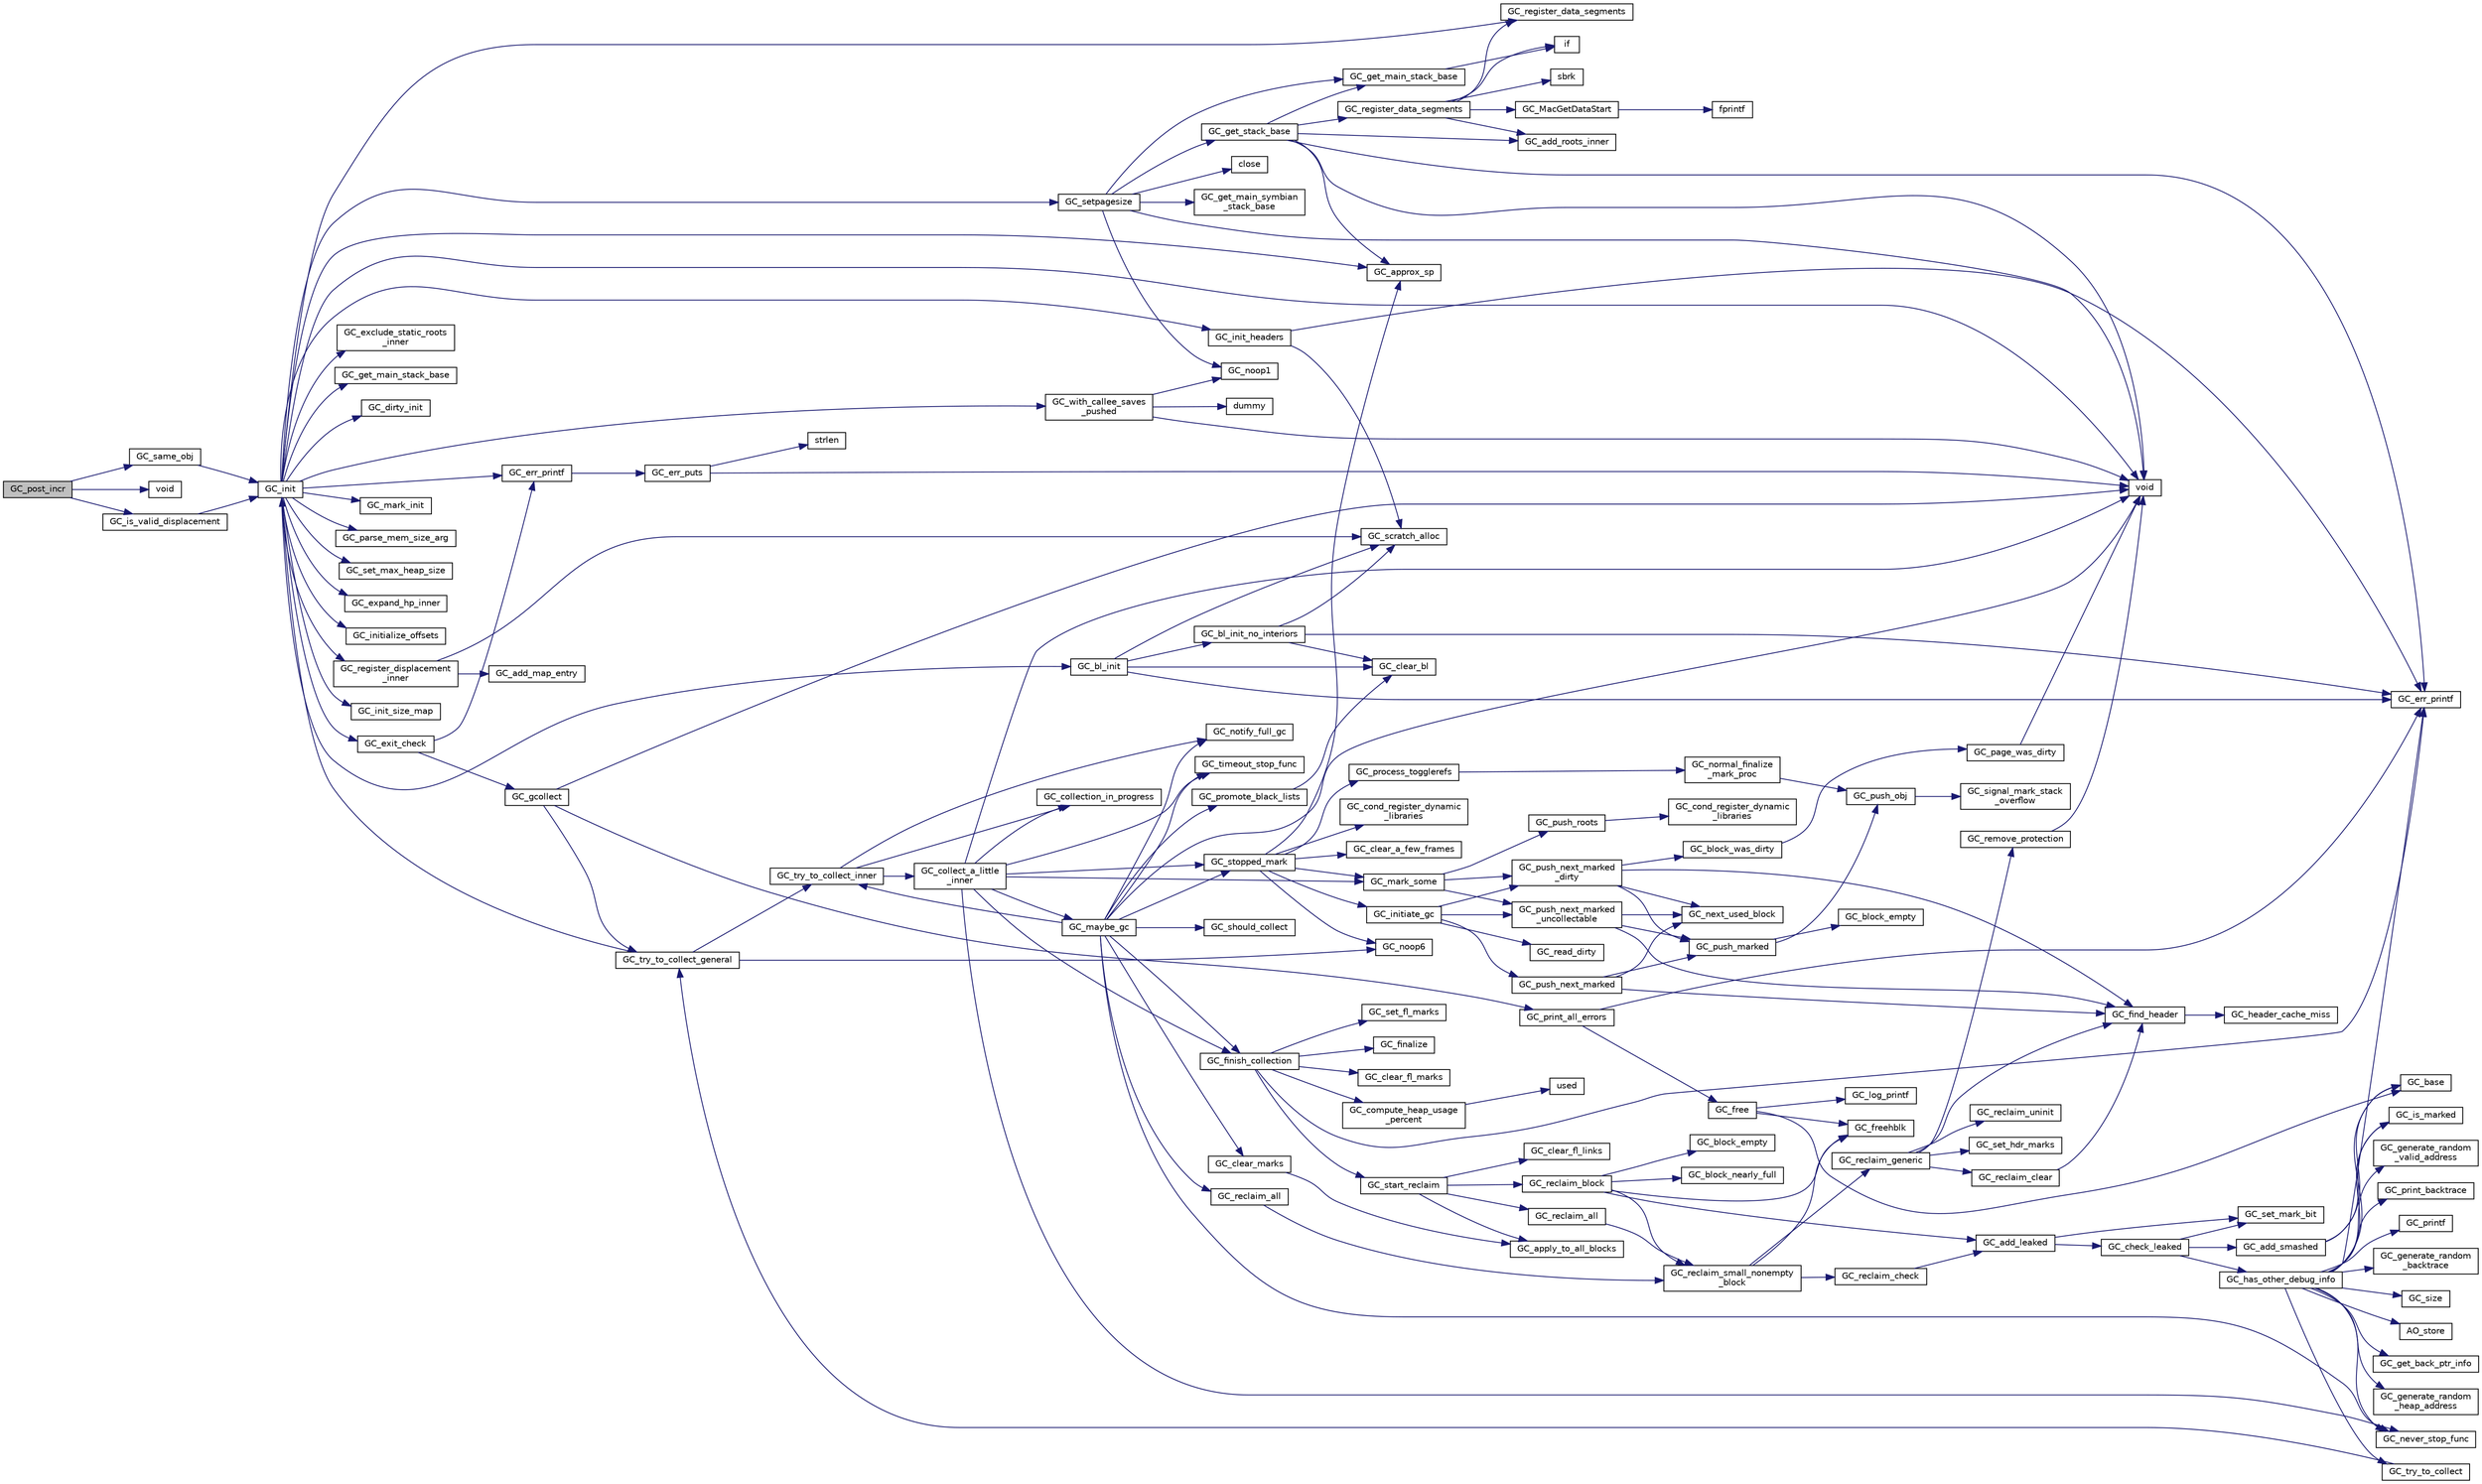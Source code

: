 digraph "GC_post_incr"
{
  edge [fontname="Helvetica",fontsize="10",labelfontname="Helvetica",labelfontsize="10"];
  node [fontname="Helvetica",fontsize="10",shape=record];
  rankdir="LR";
  Node2648 [label="GC_post_incr",height=0.2,width=0.4,color="black", fillcolor="grey75", style="filled", fontcolor="black"];
  Node2648 -> Node2649 [color="midnightblue",fontsize="10",style="solid",fontname="Helvetica"];
  Node2649 [label="GC_same_obj",height=0.2,width=0.4,color="black", fillcolor="white", style="filled",URL="$df/d07/ptr__chck_8c.html#a07133f40eb3b6bcc25c316ff1c33ad09"];
  Node2649 -> Node2650 [color="midnightblue",fontsize="10",style="solid",fontname="Helvetica"];
  Node2650 [label="GC_init",height=0.2,width=0.4,color="black", fillcolor="white", style="filled",URL="$d0/daa/gc_8h.html#a16a0e282a07c598595436b79e88d6e00"];
  Node2650 -> Node2651 [color="midnightblue",fontsize="10",style="solid",fontname="Helvetica"];
  Node2651 [label="void",height=0.2,width=0.4,color="black", fillcolor="white", style="filled",URL="$d0/daa/gc_8h.html#a7e0f997409f0b1753e44b648fcd6fc39"];
  Node2650 -> Node2652 [color="midnightblue",fontsize="10",style="solid",fontname="Helvetica"];
  Node2652 [label="GC_setpagesize",height=0.2,width=0.4,color="black", fillcolor="white", style="filled",URL="$dd/d79/gc__priv_8h.html#a69f36e8eacdbd088bfd0fe6b8187d13f"];
  Node2652 -> Node2653 [color="midnightblue",fontsize="10",style="solid",fontname="Helvetica"];
  Node2653 [label="GC_get_stack_base",height=0.2,width=0.4,color="black", fillcolor="white", style="filled",URL="$d2/d3c/os__dep_8c.html#a09251998bd28d60637173777b72fec2f"];
  Node2653 -> Node2654 [color="midnightblue",fontsize="10",style="solid",fontname="Helvetica"];
  Node2654 [label="GC_get_main_stack_base",height=0.2,width=0.4,color="black", fillcolor="white", style="filled",URL="$d2/d3c/os__dep_8c.html#af9cca322f452a3242d4ddae4f582ace7"];
  Node2654 -> Node2655 [color="midnightblue",fontsize="10",style="solid",fontname="Helvetica"];
  Node2655 [label="if",height=0.2,width=0.4,color="black", fillcolor="white", style="filled",URL="$dc/ddc/3rd_party_2flex-2_85_835_2parse_8c.html#a5468319b5337c3d6192d299ceb3062fc"];
  Node2653 -> Node2656 [color="midnightblue",fontsize="10",style="solid",fontname="Helvetica"];
  Node2656 [label="GC_approx_sp",height=0.2,width=0.4,color="black", fillcolor="white", style="filled",URL="$dd/d79/gc__priv_8h.html#a63ad3c8487c6bdefff474f15bb986e81"];
  Node2653 -> Node2657 [color="midnightblue",fontsize="10",style="solid",fontname="Helvetica"];
  Node2657 [label="GC_register_data_segments",height=0.2,width=0.4,color="black", fillcolor="white", style="filled",URL="$d2/d3c/os__dep_8c.html#a3d0d3f82fd76148cd7432d53d70b1fc6"];
  Node2657 -> Node2655 [color="midnightblue",fontsize="10",style="solid",fontname="Helvetica"];
  Node2657 -> Node2658 [color="midnightblue",fontsize="10",style="solid",fontname="Helvetica"];
  Node2658 [label="GC_register_data_segments",height=0.2,width=0.4,color="black", fillcolor="white", style="filled",URL="$df/db9/_amiga_o_s_8c.html#a3d0d3f82fd76148cd7432d53d70b1fc6"];
  Node2657 -> Node2659 [color="midnightblue",fontsize="10",style="solid",fontname="Helvetica"];
  Node2659 [label="GC_add_roots_inner",height=0.2,width=0.4,color="black", fillcolor="white", style="filled",URL="$dd/d79/gc__priv_8h.html#a75a78418f0a04f04ffd9edd82461f646"];
  Node2657 -> Node2660 [color="midnightblue",fontsize="10",style="solid",fontname="Helvetica"];
  Node2660 [label="sbrk",height=0.2,width=0.4,color="black", fillcolor="white", style="filled",URL="$d4/d98/g_09_09malloc_8c.html#af449de63ece64281502c546e6c491cc3"];
  Node2657 -> Node2661 [color="midnightblue",fontsize="10",style="solid",fontname="Helvetica"];
  Node2661 [label="GC_MacGetDataStart",height=0.2,width=0.4,color="black", fillcolor="white", style="filled",URL="$de/d92/_mac_o_s_8c.html#af0f592ca26979a59bef5485b6b146f17"];
  Node2661 -> Node2662 [color="midnightblue",fontsize="10",style="solid",fontname="Helvetica"];
  Node2662 [label="fprintf",height=0.2,width=0.4,color="black", fillcolor="white", style="filled",URL="$d2/d8c/examplehs038_8m.html#ae272956ea74f28b2f067d455fead331f"];
  Node2653 -> Node2663 [color="midnightblue",fontsize="10",style="solid",fontname="Helvetica"];
  Node2663 [label="GC_err_printf",height=0.2,width=0.4,color="black", fillcolor="white", style="filled",URL="$dd/d79/gc__priv_8h.html#a515817b1cc28538efe42e953361e6cb1"];
  Node2653 -> Node2659 [color="midnightblue",fontsize="10",style="solid",fontname="Helvetica"];
  Node2653 -> Node2651 [color="midnightblue",fontsize="10",style="solid",fontname="Helvetica"];
  Node2652 -> Node2651 [color="midnightblue",fontsize="10",style="solid",fontname="Helvetica"];
  Node2652 -> Node2664 [color="midnightblue",fontsize="10",style="solid",fontname="Helvetica"];
  Node2664 [label="GC_noop1",height=0.2,width=0.4,color="black", fillcolor="white", style="filled",URL="$d0/daa/gc_8h.html#a233015def2a1752a7feb7c81d34f89e6"];
  Node2652 -> Node2665 [color="midnightblue",fontsize="10",style="solid",fontname="Helvetica"];
  Node2665 [label="close",height=0.2,width=0.4,color="black", fillcolor="white", style="filled",URL="$de/def/kim__info_8m.html#aff74ba1ae73082324b3adcbdd8d78860"];
  Node2652 -> Node2654 [color="midnightblue",fontsize="10",style="solid",fontname="Helvetica"];
  Node2652 -> Node2666 [color="midnightblue",fontsize="10",style="solid",fontname="Helvetica"];
  Node2666 [label="GC_get_main_symbian\l_stack_base",height=0.2,width=0.4,color="black", fillcolor="white", style="filled",URL="$df/dac/symbian_8cpp.html#a4abe4d117f7529e3efefad688145a791"];
  Node2650 -> Node2667 [color="midnightblue",fontsize="10",style="solid",fontname="Helvetica"];
  Node2667 [label="GC_err_printf",height=0.2,width=0.4,color="black", fillcolor="white", style="filled",URL="$de/dd3/gc_2misc_8c.html#a65add866e165472e33077885ab5cb57d"];
  Node2667 -> Node2668 [color="midnightblue",fontsize="10",style="solid",fontname="Helvetica"];
  Node2668 [label="GC_err_puts",height=0.2,width=0.4,color="black", fillcolor="white", style="filled",URL="$de/dd3/gc_2misc_8c.html#ac8e0ae3d9050e13056af620d0395c587"];
  Node2668 -> Node2651 [color="midnightblue",fontsize="10",style="solid",fontname="Helvetica"];
  Node2668 -> Node2669 [color="midnightblue",fontsize="10",style="solid",fontname="Helvetica"];
  Node2669 [label="strlen",height=0.2,width=0.4,color="black", fillcolor="white", style="filled",URL="$d7/d57/iregex_8c.html#a492442620ce65db20fe7297b43cbca65"];
  Node2650 -> Node2670 [color="midnightblue",fontsize="10",style="solid",fontname="Helvetica"];
  Node2670 [label="GC_exclude_static_roots\l_inner",height=0.2,width=0.4,color="black", fillcolor="white", style="filled",URL="$dd/d79/gc__priv_8h.html#a9de5e042f9c16b0710e64611cfa92539"];
  Node2650 -> Node2671 [color="midnightblue",fontsize="10",style="solid",fontname="Helvetica"];
  Node2671 [label="GC_get_main_stack_base",height=0.2,width=0.4,color="black", fillcolor="white", style="filled",URL="$df/db9/_amiga_o_s_8c.html#af9cca322f452a3242d4ddae4f582ace7"];
  Node2650 -> Node2656 [color="midnightblue",fontsize="10",style="solid",fontname="Helvetica"];
  Node2650 -> Node2672 [color="midnightblue",fontsize="10",style="solid",fontname="Helvetica"];
  Node2672 [label="GC_dirty_init",height=0.2,width=0.4,color="black", fillcolor="white", style="filled",URL="$dd/d79/gc__priv_8h.html#a29a51493303bec3663137cb9ca6d2343"];
  Node2650 -> Node2658 [color="midnightblue",fontsize="10",style="solid",fontname="Helvetica"];
  Node2650 -> Node2673 [color="midnightblue",fontsize="10",style="solid",fontname="Helvetica"];
  Node2673 [label="GC_init_headers",height=0.2,width=0.4,color="black", fillcolor="white", style="filled",URL="$d2/d22/headers_8c.html#ab7801e7a7fe68245da22dff8da4dfa63"];
  Node2673 -> Node2674 [color="midnightblue",fontsize="10",style="solid",fontname="Helvetica"];
  Node2674 [label="GC_scratch_alloc",height=0.2,width=0.4,color="black", fillcolor="white", style="filled",URL="$d2/d22/headers_8c.html#ad4012dbe01b6c85c8c21b76e5d42b460"];
  Node2673 -> Node2663 [color="midnightblue",fontsize="10",style="solid",fontname="Helvetica"];
  Node2650 -> Node2675 [color="midnightblue",fontsize="10",style="solid",fontname="Helvetica"];
  Node2675 [label="GC_bl_init",height=0.2,width=0.4,color="black", fillcolor="white", style="filled",URL="$db/d5f/blacklst_8c.html#af4183eead1835a06b5062b1a9980df57"];
  Node2675 -> Node2676 [color="midnightblue",fontsize="10",style="solid",fontname="Helvetica"];
  Node2676 [label="GC_bl_init_no_interiors",height=0.2,width=0.4,color="black", fillcolor="white", style="filled",URL="$db/d5f/blacklst_8c.html#aa959cb7ecd954c5ce71a307a95e917b0"];
  Node2676 -> Node2674 [color="midnightblue",fontsize="10",style="solid",fontname="Helvetica"];
  Node2676 -> Node2663 [color="midnightblue",fontsize="10",style="solid",fontname="Helvetica"];
  Node2676 -> Node2677 [color="midnightblue",fontsize="10",style="solid",fontname="Helvetica"];
  Node2677 [label="GC_clear_bl",height=0.2,width=0.4,color="black", fillcolor="white", style="filled",URL="$db/d5f/blacklst_8c.html#abffd8217465e2a2af662066fae2c46b3"];
  Node2675 -> Node2674 [color="midnightblue",fontsize="10",style="solid",fontname="Helvetica"];
  Node2675 -> Node2663 [color="midnightblue",fontsize="10",style="solid",fontname="Helvetica"];
  Node2675 -> Node2677 [color="midnightblue",fontsize="10",style="solid",fontname="Helvetica"];
  Node2650 -> Node2678 [color="midnightblue",fontsize="10",style="solid",fontname="Helvetica"];
  Node2678 [label="GC_mark_init",height=0.2,width=0.4,color="black", fillcolor="white", style="filled",URL="$dd/d79/gc__priv_8h.html#a64108c12ea06e23af7be1d9c872be526"];
  Node2650 -> Node2679 [color="midnightblue",fontsize="10",style="solid",fontname="Helvetica"];
  Node2679 [label="GC_parse_mem_size_arg",height=0.2,width=0.4,color="black", fillcolor="white", style="filled",URL="$de/dd3/gc_2misc_8c.html#ad6fefa01e4246ef7c4658456d0c8d51c"];
  Node2650 -> Node2680 [color="midnightblue",fontsize="10",style="solid",fontname="Helvetica"];
  Node2680 [label="GC_set_max_heap_size",height=0.2,width=0.4,color="black", fillcolor="white", style="filled",URL="$d9/d39/alloc_8c.html#a19ab7146b88522de1093da71555be260"];
  Node2650 -> Node2681 [color="midnightblue",fontsize="10",style="solid",fontname="Helvetica"];
  Node2681 [label="GC_expand_hp_inner",height=0.2,width=0.4,color="black", fillcolor="white", style="filled",URL="$d9/d39/alloc_8c.html#ac5bcf928b3ddcd0be79f3b8e276ecb5c"];
  Node2650 -> Node2682 [color="midnightblue",fontsize="10",style="solid",fontname="Helvetica"];
  Node2682 [label="GC_initialize_offsets",height=0.2,width=0.4,color="black", fillcolor="white", style="filled",URL="$dd/d79/gc__priv_8h.html#abbd44583f2d985e9a2eb30303beb8f97"];
  Node2650 -> Node2683 [color="midnightblue",fontsize="10",style="solid",fontname="Helvetica"];
  Node2683 [label="GC_register_displacement\l_inner",height=0.2,width=0.4,color="black", fillcolor="white", style="filled",URL="$dd/d79/gc__priv_8h.html#a2a2204a2386781556aa1d3d70eb9bd04"];
  Node2683 -> Node2684 [color="midnightblue",fontsize="10",style="solid",fontname="Helvetica"];
  Node2684 [label="GC_add_map_entry",height=0.2,width=0.4,color="black", fillcolor="white", style="filled",URL="$dd/d79/gc__priv_8h.html#ac2326c77652399203efc82c6b971dc4e"];
  Node2683 -> Node2674 [color="midnightblue",fontsize="10",style="solid",fontname="Helvetica"];
  Node2650 -> Node2685 [color="midnightblue",fontsize="10",style="solid",fontname="Helvetica"];
  Node2685 [label="GC_init_size_map",height=0.2,width=0.4,color="black", fillcolor="white", style="filled",URL="$de/dd3/gc_2misc_8c.html#a8630ca36a509b7a5b0ff5091b59f261a"];
  Node2650 -> Node2686 [color="midnightblue",fontsize="10",style="solid",fontname="Helvetica"];
  Node2686 [label="GC_with_callee_saves\l_pushed",height=0.2,width=0.4,color="black", fillcolor="white", style="filled",URL="$dd/d79/gc__priv_8h.html#a6af56dbaf871f19819e42a5445771613"];
  Node2686 -> Node2687 [color="midnightblue",fontsize="10",style="solid",fontname="Helvetica"];
  Node2687 [label="dummy",height=0.2,width=0.4,color="black", fillcolor="white", style="filled",URL="$d7/d6b/ipoma-dummy_8f.html#a14e68597ab81208552434ccd2a9e8f4f"];
  Node2686 -> Node2664 [color="midnightblue",fontsize="10",style="solid",fontname="Helvetica"];
  Node2686 -> Node2651 [color="midnightblue",fontsize="10",style="solid",fontname="Helvetica"];
  Node2650 -> Node2688 [color="midnightblue",fontsize="10",style="solid",fontname="Helvetica"];
  Node2688 [label="GC_exit_check",height=0.2,width=0.4,color="black", fillcolor="white", style="filled",URL="$de/dd3/gc_2misc_8c.html#aebed0843915f857a3004b0b9fc88846e"];
  Node2688 -> Node2689 [color="midnightblue",fontsize="10",style="solid",fontname="Helvetica"];
  Node2689 [label="GC_gcollect",height=0.2,width=0.4,color="black", fillcolor="white", style="filled",URL="$d9/d39/alloc_8c.html#a726a8653def8e4e16be7e29c7617c7d5"];
  Node2689 -> Node2651 [color="midnightblue",fontsize="10",style="solid",fontname="Helvetica"];
  Node2689 -> Node2690 [color="midnightblue",fontsize="10",style="solid",fontname="Helvetica"];
  Node2690 [label="GC_try_to_collect_general",height=0.2,width=0.4,color="black", fillcolor="white", style="filled",URL="$d9/d39/alloc_8c.html#a70b496ceee236d78b93b578c73695d6a"];
  Node2690 -> Node2650 [color="midnightblue",fontsize="10",style="solid",fontname="Helvetica"];
  Node2690 -> Node2691 [color="midnightblue",fontsize="10",style="solid",fontname="Helvetica"];
  Node2691 [label="GC_noop6",height=0.2,width=0.4,color="black", fillcolor="white", style="filled",URL="$dd/d79/gc__priv_8h.html#acb8ad0deabff4b0f2dd9dda6c7bd7190"];
  Node2690 -> Node2692 [color="midnightblue",fontsize="10",style="solid",fontname="Helvetica"];
  Node2692 [label="GC_try_to_collect_inner",height=0.2,width=0.4,color="black", fillcolor="white", style="filled",URL="$d9/d39/alloc_8c.html#a2add6e03db26dd061369fb1116eae67d"];
  Node2692 -> Node2693 [color="midnightblue",fontsize="10",style="solid",fontname="Helvetica"];
  Node2693 [label="GC_collection_in_progress",height=0.2,width=0.4,color="black", fillcolor="white", style="filled",URL="$dd/d79/gc__priv_8h.html#a0784f4bbd76df30f0d547e848e570d75"];
  Node2692 -> Node2694 [color="midnightblue",fontsize="10",style="solid",fontname="Helvetica"];
  Node2694 [label="GC_collect_a_little\l_inner",height=0.2,width=0.4,color="black", fillcolor="white", style="filled",URL="$d9/d39/alloc_8c.html#aa4521e4ff77319368671db2f7cc56ca4"];
  Node2694 -> Node2693 [color="midnightblue",fontsize="10",style="solid",fontname="Helvetica"];
  Node2694 -> Node2695 [color="midnightblue",fontsize="10",style="solid",fontname="Helvetica"];
  Node2695 [label="GC_mark_some",height=0.2,width=0.4,color="black", fillcolor="white", style="filled",URL="$dd/d79/gc__priv_8h.html#abc58b74d8f082c09663afed967bf7bd1"];
  Node2695 -> Node2696 [color="midnightblue",fontsize="10",style="solid",fontname="Helvetica"];
  Node2696 [label="GC_push_next_marked\l_dirty",height=0.2,width=0.4,color="black", fillcolor="white", style="filled",URL="$d1/db7/mark_8c.html#a2b64914843f3267ea62fb8cf095cb09d"];
  Node2696 -> Node2697 [color="midnightblue",fontsize="10",style="solid",fontname="Helvetica"];
  Node2697 [label="GC_next_used_block",height=0.2,width=0.4,color="black", fillcolor="white", style="filled",URL="$d2/d22/headers_8c.html#a6e4b2c04b60a205269287bedeae8753c"];
  Node2696 -> Node2698 [color="midnightblue",fontsize="10",style="solid",fontname="Helvetica"];
  Node2698 [label="GC_find_header",height=0.2,width=0.4,color="black", fillcolor="white", style="filled",URL="$d2/d22/headers_8c.html#a82a38fd3345ecdd1ab8e84422ed16022"];
  Node2698 -> Node2699 [color="midnightblue",fontsize="10",style="solid",fontname="Helvetica"];
  Node2699 [label="GC_header_cache_miss",height=0.2,width=0.4,color="black", fillcolor="white", style="filled",URL="$d2/d22/headers_8c.html#a6713a42cf8bb9b399bc20947f771b5c7"];
  Node2696 -> Node2700 [color="midnightblue",fontsize="10",style="solid",fontname="Helvetica"];
  Node2700 [label="GC_block_was_dirty",height=0.2,width=0.4,color="black", fillcolor="white", style="filled",URL="$d1/db7/mark_8c.html#ad3dbd3d31eb43d2ad442e22d523fd716"];
  Node2700 -> Node2701 [color="midnightblue",fontsize="10",style="solid",fontname="Helvetica"];
  Node2701 [label="GC_page_was_dirty",height=0.2,width=0.4,color="black", fillcolor="white", style="filled",URL="$dd/d79/gc__priv_8h.html#a6fa44797f4bbb69a231f72a3255960fe"];
  Node2701 -> Node2651 [color="midnightblue",fontsize="10",style="solid",fontname="Helvetica"];
  Node2696 -> Node2702 [color="midnightblue",fontsize="10",style="solid",fontname="Helvetica"];
  Node2702 [label="GC_push_marked",height=0.2,width=0.4,color="black", fillcolor="white", style="filled",URL="$d1/db7/mark_8c.html#a3f6c642633cbcf2c4960bbb02a6b305c"];
  Node2702 -> Node2703 [color="midnightblue",fontsize="10",style="solid",fontname="Helvetica"];
  Node2703 [label="GC_block_empty",height=0.2,width=0.4,color="black", fillcolor="white", style="filled",URL="$dd/d79/gc__priv_8h.html#a492e5047848f1c2ee71297f76085b687"];
  Node2702 -> Node2704 [color="midnightblue",fontsize="10",style="solid",fontname="Helvetica"];
  Node2704 [label="GC_push_obj",height=0.2,width=0.4,color="black", fillcolor="white", style="filled",URL="$d8/d2e/gc__pmark_8h.html#a3bf1b3df20d6725c7b48570dc6334ae9"];
  Node2704 -> Node2705 [color="midnightblue",fontsize="10",style="solid",fontname="Helvetica"];
  Node2705 [label="GC_signal_mark_stack\l_overflow",height=0.2,width=0.4,color="black", fillcolor="white", style="filled",URL="$d8/d2e/gc__pmark_8h.html#ac7235e2e6e7dee5b8d82acb48bbf7c47"];
  Node2695 -> Node2706 [color="midnightblue",fontsize="10",style="solid",fontname="Helvetica"];
  Node2706 [label="GC_push_roots",height=0.2,width=0.4,color="black", fillcolor="white", style="filled",URL="$dd/d79/gc__priv_8h.html#aa286e2246387f4caab7aab61bd61c4f8"];
  Node2706 -> Node2707 [color="midnightblue",fontsize="10",style="solid",fontname="Helvetica"];
  Node2707 [label="GC_cond_register_dynamic\l_libraries",height=0.2,width=0.4,color="black", fillcolor="white", style="filled",URL="$dd/d54/mark__rts_8c.html#a8d8ac1f3d8195087879027a5c35988bb"];
  Node2695 -> Node2708 [color="midnightblue",fontsize="10",style="solid",fontname="Helvetica"];
  Node2708 [label="GC_push_next_marked\l_uncollectable",height=0.2,width=0.4,color="black", fillcolor="white", style="filled",URL="$d1/db7/mark_8c.html#ac45e0725fc752de3102a602c1f0cea01"];
  Node2708 -> Node2697 [color="midnightblue",fontsize="10",style="solid",fontname="Helvetica"];
  Node2708 -> Node2698 [color="midnightblue",fontsize="10",style="solid",fontname="Helvetica"];
  Node2708 -> Node2702 [color="midnightblue",fontsize="10",style="solid",fontname="Helvetica"];
  Node2694 -> Node2709 [color="midnightblue",fontsize="10",style="solid",fontname="Helvetica"];
  Node2709 [label="GC_stopped_mark",height=0.2,width=0.4,color="black", fillcolor="white", style="filled",URL="$d9/d39/alloc_8c.html#a770f751cf8819cb41e0cf38b7a36ef33"];
  Node2709 -> Node2710 [color="midnightblue",fontsize="10",style="solid",fontname="Helvetica"];
  Node2710 [label="GC_cond_register_dynamic\l_libraries",height=0.2,width=0.4,color="black", fillcolor="white", style="filled",URL="$dd/d79/gc__priv_8h.html#a8d8ac1f3d8195087879027a5c35988bb"];
  Node2709 -> Node2711 [color="midnightblue",fontsize="10",style="solid",fontname="Helvetica"];
  Node2711 [label="GC_process_togglerefs",height=0.2,width=0.4,color="black", fillcolor="white", style="filled",URL="$d3/d1e/finalize_8c.html#aa9239d76bc7e48761f3c53969bbc59bf"];
  Node2711 -> Node2712 [color="midnightblue",fontsize="10",style="solid",fontname="Helvetica"];
  Node2712 [label="GC_normal_finalize\l_mark_proc",height=0.2,width=0.4,color="black", fillcolor="white", style="filled",URL="$d3/d1e/finalize_8c.html#ad08f29bfcd6a376a69cedd2f97586baa"];
  Node2712 -> Node2704 [color="midnightblue",fontsize="10",style="solid",fontname="Helvetica"];
  Node2709 -> Node2713 [color="midnightblue",fontsize="10",style="solid",fontname="Helvetica"];
  Node2713 [label="GC_clear_a_few_frames",height=0.2,width=0.4,color="black", fillcolor="white", style="filled",URL="$d9/d39/alloc_8c.html#a4dccf283b324c02707dc118d2c76a82e"];
  Node2709 -> Node2691 [color="midnightblue",fontsize="10",style="solid",fontname="Helvetica"];
  Node2709 -> Node2714 [color="midnightblue",fontsize="10",style="solid",fontname="Helvetica"];
  Node2714 [label="GC_initiate_gc",height=0.2,width=0.4,color="black", fillcolor="white", style="filled",URL="$dd/d79/gc__priv_8h.html#a84c21b48dfdf4029f20f20bcd03fabc5"];
  Node2714 -> Node2715 [color="midnightblue",fontsize="10",style="solid",fontname="Helvetica"];
  Node2715 [label="GC_read_dirty",height=0.2,width=0.4,color="black", fillcolor="white", style="filled",URL="$dd/d79/gc__priv_8h.html#ac54bdf2543cf0a3459be3ee5aac96e18"];
  Node2714 -> Node2696 [color="midnightblue",fontsize="10",style="solid",fontname="Helvetica"];
  Node2714 -> Node2716 [color="midnightblue",fontsize="10",style="solid",fontname="Helvetica"];
  Node2716 [label="GC_push_next_marked",height=0.2,width=0.4,color="black", fillcolor="white", style="filled",URL="$d1/db7/mark_8c.html#a85138116d042be2501da35dac96baa00"];
  Node2716 -> Node2697 [color="midnightblue",fontsize="10",style="solid",fontname="Helvetica"];
  Node2716 -> Node2698 [color="midnightblue",fontsize="10",style="solid",fontname="Helvetica"];
  Node2716 -> Node2702 [color="midnightblue",fontsize="10",style="solid",fontname="Helvetica"];
  Node2714 -> Node2708 [color="midnightblue",fontsize="10",style="solid",fontname="Helvetica"];
  Node2709 -> Node2695 [color="midnightblue",fontsize="10",style="solid",fontname="Helvetica"];
  Node2709 -> Node2656 [color="midnightblue",fontsize="10",style="solid",fontname="Helvetica"];
  Node2694 -> Node2717 [color="midnightblue",fontsize="10",style="solid",fontname="Helvetica"];
  Node2717 [label="GC_timeout_stop_func",height=0.2,width=0.4,color="black", fillcolor="white", style="filled",URL="$d9/d39/alloc_8c.html#a4ff1e49182c4fb83f2e6aa1c7ded2071"];
  Node2694 -> Node2651 [color="midnightblue",fontsize="10",style="solid",fontname="Helvetica"];
  Node2694 -> Node2718 [color="midnightblue",fontsize="10",style="solid",fontname="Helvetica"];
  Node2718 [label="GC_never_stop_func",height=0.2,width=0.4,color="black", fillcolor="white", style="filled",URL="$d9/d39/alloc_8c.html#a198983e95d71e4daf794092f12618009"];
  Node2694 -> Node2719 [color="midnightblue",fontsize="10",style="solid",fontname="Helvetica"];
  Node2719 [label="GC_finish_collection",height=0.2,width=0.4,color="black", fillcolor="white", style="filled",URL="$d9/d39/alloc_8c.html#a3c34c8a98cd8b3be1725944ba54701ad"];
  Node2719 -> Node2720 [color="midnightblue",fontsize="10",style="solid",fontname="Helvetica"];
  Node2720 [label="GC_set_fl_marks",height=0.2,width=0.4,color="black", fillcolor="white", style="filled",URL="$d9/d39/alloc_8c.html#a48dd9a512111c483ccdae63a89a10e59"];
  Node2719 -> Node2721 [color="midnightblue",fontsize="10",style="solid",fontname="Helvetica"];
  Node2721 [label="GC_start_reclaim",height=0.2,width=0.4,color="black", fillcolor="white", style="filled",URL="$dd/d79/gc__priv_8h.html#a3d4aa82f45c24b3b7a8eb3e607582995"];
  Node2721 -> Node2722 [color="midnightblue",fontsize="10",style="solid",fontname="Helvetica"];
  Node2722 [label="GC_clear_fl_links",height=0.2,width=0.4,color="black", fillcolor="white", style="filled",URL="$d7/d0b/reclaim_8c.html#a8dd938713e06c8a0434bb0063e4fe1ff"];
  Node2721 -> Node2723 [color="midnightblue",fontsize="10",style="solid",fontname="Helvetica"];
  Node2723 [label="GC_apply_to_all_blocks",height=0.2,width=0.4,color="black", fillcolor="white", style="filled",URL="$d2/d22/headers_8c.html#a48a8aa76f61165c1116bb7a3a52d9ac5"];
  Node2721 -> Node2724 [color="midnightblue",fontsize="10",style="solid",fontname="Helvetica"];
  Node2724 [label="GC_reclaim_block",height=0.2,width=0.4,color="black", fillcolor="white", style="filled",URL="$d7/d0b/reclaim_8c.html#a7721e31790b860809f5b25aef40ac673"];
  Node2724 -> Node2725 [color="midnightblue",fontsize="10",style="solid",fontname="Helvetica"];
  Node2725 [label="GC_add_leaked",height=0.2,width=0.4,color="black", fillcolor="white", style="filled",URL="$d7/d0b/reclaim_8c.html#afccf6e87c1d8bdbe9ea41221a3dc78ad"];
  Node2725 -> Node2726 [color="midnightblue",fontsize="10",style="solid",fontname="Helvetica"];
  Node2726 [label="GC_check_leaked",height=0.2,width=0.4,color="black", fillcolor="white", style="filled",URL="$d3/d7b/dbg__mlc_8c.html#a4985b7b1cc5846b5fc372ada1a410071"];
  Node2726 -> Node2727 [color="midnightblue",fontsize="10",style="solid",fontname="Helvetica"];
  Node2727 [label="GC_has_other_debug_info",height=0.2,width=0.4,color="black", fillcolor="white", style="filled",URL="$d3/d7b/dbg__mlc_8c.html#a1e8d4ec327bfee97d5936431e51c3ef6"];
  Node2727 -> Node2728 [color="midnightblue",fontsize="10",style="solid",fontname="Helvetica"];
  Node2728 [label="GC_size",height=0.2,width=0.4,color="black", fillcolor="white", style="filled",URL="$d0/daa/gc_8h.html#a8e4b29a6f09c281e53721eba5f206cf8"];
  Node2727 -> Node2729 [color="midnightblue",fontsize="10",style="solid",fontname="Helvetica"];
  Node2729 [label="AO_store",height=0.2,width=0.4,color="black", fillcolor="white", style="filled",URL="$de/da5/generic-small_8h.html#aa31bf334f050b63089046aa522cacdc9"];
  Node2727 -> Node2730 [color="midnightblue",fontsize="10",style="solid",fontname="Helvetica"];
  Node2730 [label="GC_get_back_ptr_info",height=0.2,width=0.4,color="black", fillcolor="white", style="filled",URL="$d1/d12/gc__backptr_8h.html#adf1bbdb7ae913d2c830b03c68a46dbc4"];
  Node2727 -> Node2731 [color="midnightblue",fontsize="10",style="solid",fontname="Helvetica"];
  Node2731 [label="GC_base",height=0.2,width=0.4,color="black", fillcolor="white", style="filled",URL="$d0/daa/gc_8h.html#a8b93cd0c8d9c312bbdf0e679d10b680a"];
  Node2727 -> Node2732 [color="midnightblue",fontsize="10",style="solid",fontname="Helvetica"];
  Node2732 [label="GC_generate_random\l_heap_address",height=0.2,width=0.4,color="black", fillcolor="white", style="filled",URL="$d1/d12/gc__backptr_8h.html#a1d6517e661024a0531a120458a888654"];
  Node2727 -> Node2733 [color="midnightblue",fontsize="10",style="solid",fontname="Helvetica"];
  Node2733 [label="GC_generate_random\l_valid_address",height=0.2,width=0.4,color="black", fillcolor="white", style="filled",URL="$d1/d12/gc__backptr_8h.html#a1a7cecbc608801ff228aa5b9a63203fb"];
  Node2727 -> Node2734 [color="midnightblue",fontsize="10",style="solid",fontname="Helvetica"];
  Node2734 [label="GC_is_marked",height=0.2,width=0.4,color="black", fillcolor="white", style="filled",URL="$d4/d23/gc__mark_8h.html#a268392cfc127d2574a72a58dd517e926"];
  Node2727 -> Node2735 [color="midnightblue",fontsize="10",style="solid",fontname="Helvetica"];
  Node2735 [label="GC_print_backtrace",height=0.2,width=0.4,color="black", fillcolor="white", style="filled",URL="$d1/d12/gc__backptr_8h.html#aae6654dbd1cbf8f9169002044dca341c"];
  Node2727 -> Node2663 [color="midnightblue",fontsize="10",style="solid",fontname="Helvetica"];
  Node2727 -> Node2736 [color="midnightblue",fontsize="10",style="solid",fontname="Helvetica"];
  Node2736 [label="GC_printf",height=0.2,width=0.4,color="black", fillcolor="white", style="filled",URL="$dd/d79/gc__priv_8h.html#af88bfca208f01c5a5b986b6875d279c5"];
  Node2727 -> Node2737 [color="midnightblue",fontsize="10",style="solid",fontname="Helvetica"];
  Node2737 [label="GC_generate_random\l_backtrace",height=0.2,width=0.4,color="black", fillcolor="white", style="filled",URL="$d1/d12/gc__backptr_8h.html#abf6a51b99f26482e856763f27018f009"];
  Node2727 -> Node2738 [color="midnightblue",fontsize="10",style="solid",fontname="Helvetica"];
  Node2738 [label="GC_try_to_collect",height=0.2,width=0.4,color="black", fillcolor="white", style="filled",URL="$d9/d39/alloc_8c.html#ad5a1cc1b1694e4370eef16ec02100a0a"];
  Node2738 -> Node2690 [color="midnightblue",fontsize="10",style="solid",fontname="Helvetica"];
  Node2727 -> Node2718 [color="midnightblue",fontsize="10",style="solid",fontname="Helvetica"];
  Node2726 -> Node2739 [color="midnightblue",fontsize="10",style="solid",fontname="Helvetica"];
  Node2739 [label="GC_set_mark_bit",height=0.2,width=0.4,color="black", fillcolor="white", style="filled",URL="$d4/d23/gc__mark_8h.html#afb10ec125839271f2b9194b33de195d0"];
  Node2726 -> Node2740 [color="midnightblue",fontsize="10",style="solid",fontname="Helvetica"];
  Node2740 [label="GC_add_smashed",height=0.2,width=0.4,color="black", fillcolor="white", style="filled",URL="$d3/d7b/dbg__mlc_8c.html#a25d9083b1d677389672528b7e55c0ce6"];
  Node2740 -> Node2734 [color="midnightblue",fontsize="10",style="solid",fontname="Helvetica"];
  Node2740 -> Node2731 [color="midnightblue",fontsize="10",style="solid",fontname="Helvetica"];
  Node2725 -> Node2739 [color="midnightblue",fontsize="10",style="solid",fontname="Helvetica"];
  Node2724 -> Node2741 [color="midnightblue",fontsize="10",style="solid",fontname="Helvetica"];
  Node2741 [label="GC_freehblk",height=0.2,width=0.4,color="black", fillcolor="white", style="filled",URL="$d8/d86/allchblk_8c.html#a2c41d1fbfff96311052f54041d5c659a"];
  Node2724 -> Node2742 [color="midnightblue",fontsize="10",style="solid",fontname="Helvetica"];
  Node2742 [label="GC_block_empty",height=0.2,width=0.4,color="black", fillcolor="white", style="filled",URL="$d7/d0b/reclaim_8c.html#a492e5047848f1c2ee71297f76085b687"];
  Node2724 -> Node2743 [color="midnightblue",fontsize="10",style="solid",fontname="Helvetica"];
  Node2743 [label="GC_reclaim_small_nonempty\l_block",height=0.2,width=0.4,color="black", fillcolor="white", style="filled",URL="$d7/d0b/reclaim_8c.html#a713b42be146628271b9fceb7e768ded4"];
  Node2743 -> Node2744 [color="midnightblue",fontsize="10",style="solid",fontname="Helvetica"];
  Node2744 [label="GC_reclaim_check",height=0.2,width=0.4,color="black", fillcolor="white", style="filled",URL="$d7/d0b/reclaim_8c.html#a0bf4ca5537f7291287c78c2b67194525"];
  Node2744 -> Node2725 [color="midnightblue",fontsize="10",style="solid",fontname="Helvetica"];
  Node2743 -> Node2745 [color="midnightblue",fontsize="10",style="solid",fontname="Helvetica"];
  Node2745 [label="GC_reclaim_generic",height=0.2,width=0.4,color="black", fillcolor="white", style="filled",URL="$d7/d0b/reclaim_8c.html#a1cd641bd689b35751eeffdf2cab254fa"];
  Node2745 -> Node2698 [color="midnightblue",fontsize="10",style="solid",fontname="Helvetica"];
  Node2745 -> Node2746 [color="midnightblue",fontsize="10",style="solid",fontname="Helvetica"];
  Node2746 [label="GC_remove_protection",height=0.2,width=0.4,color="black", fillcolor="white", style="filled",URL="$dd/d79/gc__priv_8h.html#ac4f8d20ee0d59bc2cab4984343affea6"];
  Node2746 -> Node2651 [color="midnightblue",fontsize="10",style="solid",fontname="Helvetica"];
  Node2745 -> Node2747 [color="midnightblue",fontsize="10",style="solid",fontname="Helvetica"];
  Node2747 [label="GC_reclaim_clear",height=0.2,width=0.4,color="black", fillcolor="white", style="filled",URL="$d7/d0b/reclaim_8c.html#adf998593d510bd7665a5afa02cfeafbb"];
  Node2747 -> Node2698 [color="midnightblue",fontsize="10",style="solid",fontname="Helvetica"];
  Node2745 -> Node2748 [color="midnightblue",fontsize="10",style="solid",fontname="Helvetica"];
  Node2748 [label="GC_reclaim_uninit",height=0.2,width=0.4,color="black", fillcolor="white", style="filled",URL="$d7/d0b/reclaim_8c.html#ad162b1b61ccfb458d43b30023a882204"];
  Node2745 -> Node2749 [color="midnightblue",fontsize="10",style="solid",fontname="Helvetica"];
  Node2749 [label="GC_set_hdr_marks",height=0.2,width=0.4,color="black", fillcolor="white", style="filled",URL="$dd/d79/gc__priv_8h.html#ad83b8023011c333edd39adb21458dbd4"];
  Node2743 -> Node2741 [color="midnightblue",fontsize="10",style="solid",fontname="Helvetica"];
  Node2724 -> Node2750 [color="midnightblue",fontsize="10",style="solid",fontname="Helvetica"];
  Node2750 [label="GC_block_nearly_full",height=0.2,width=0.4,color="black", fillcolor="white", style="filled",URL="$d7/d0b/reclaim_8c.html#af026f6b9910679586f5492b505fbf407"];
  Node2721 -> Node2751 [color="midnightblue",fontsize="10",style="solid",fontname="Helvetica"];
  Node2751 [label="GC_reclaim_all",height=0.2,width=0.4,color="black", fillcolor="white", style="filled",URL="$d7/d0b/reclaim_8c.html#a07f36a322f6a08a42590b6b6933836c1"];
  Node2751 -> Node2743 [color="midnightblue",fontsize="10",style="solid",fontname="Helvetica"];
  Node2719 -> Node2752 [color="midnightblue",fontsize="10",style="solid",fontname="Helvetica"];
  Node2752 [label="GC_finalize",height=0.2,width=0.4,color="black", fillcolor="white", style="filled",URL="$d3/d1e/finalize_8c.html#aff4d08c622dd7510013587fcf7dd5326"];
  Node2719 -> Node2663 [color="midnightblue",fontsize="10",style="solid",fontname="Helvetica"];
  Node2719 -> Node2753 [color="midnightblue",fontsize="10",style="solid",fontname="Helvetica"];
  Node2753 [label="GC_clear_fl_marks",height=0.2,width=0.4,color="black", fillcolor="white", style="filled",URL="$d9/d39/alloc_8c.html#a9d14aaea713b0429ba5af5d7c7f1d4fa"];
  Node2719 -> Node2754 [color="midnightblue",fontsize="10",style="solid",fontname="Helvetica"];
  Node2754 [label="GC_compute_heap_usage\l_percent",height=0.2,width=0.4,color="black", fillcolor="white", style="filled",URL="$d9/d39/alloc_8c.html#ac738a54dc74b82adbc9ae90b5ea945ea"];
  Node2754 -> Node2755 [color="midnightblue",fontsize="10",style="solid",fontname="Helvetica"];
  Node2755 [label="used",height=0.2,width=0.4,color="black", fillcolor="white", style="filled",URL="$da/d25/_c_vode_set_options_8m.html#a11233cb8dd1c3244481b806257aaf22c"];
  Node2694 -> Node2756 [color="midnightblue",fontsize="10",style="solid",fontname="Helvetica"];
  Node2756 [label="GC_maybe_gc",height=0.2,width=0.4,color="black", fillcolor="white", style="filled",URL="$d9/d39/alloc_8c.html#a052bd8f73260d5517da328ec80bf2803"];
  Node2756 -> Node2757 [color="midnightblue",fontsize="10",style="solid",fontname="Helvetica"];
  Node2757 [label="GC_should_collect",height=0.2,width=0.4,color="black", fillcolor="white", style="filled",URL="$d9/d39/alloc_8c.html#acd4e74215cc34d11e02482518139ea4e"];
  Node2756 -> Node2692 [color="midnightblue",fontsize="10",style="solid",fontname="Helvetica"];
  Node2756 -> Node2718 [color="midnightblue",fontsize="10",style="solid",fontname="Helvetica"];
  Node2756 -> Node2758 [color="midnightblue",fontsize="10",style="solid",fontname="Helvetica"];
  Node2758 [label="GC_promote_black_lists",height=0.2,width=0.4,color="black", fillcolor="white", style="filled",URL="$db/d5f/blacklst_8c.html#a73c55ff2c441aea8590938040a7ad7b9"];
  Node2758 -> Node2677 [color="midnightblue",fontsize="10",style="solid",fontname="Helvetica"];
  Node2756 -> Node2651 [color="midnightblue",fontsize="10",style="solid",fontname="Helvetica"];
  Node2756 -> Node2759 [color="midnightblue",fontsize="10",style="solid",fontname="Helvetica"];
  Node2759 [label="GC_reclaim_all",height=0.2,width=0.4,color="black", fillcolor="white", style="filled",URL="$dd/d79/gc__priv_8h.html#a07f36a322f6a08a42590b6b6933836c1"];
  Node2759 -> Node2743 [color="midnightblue",fontsize="10",style="solid",fontname="Helvetica"];
  Node2756 -> Node2760 [color="midnightblue",fontsize="10",style="solid",fontname="Helvetica"];
  Node2760 [label="GC_notify_full_gc",height=0.2,width=0.4,color="black", fillcolor="white", style="filled",URL="$d9/d39/alloc_8c.html#aef07d92d52614ec0fe7f92e0f906e9e4"];
  Node2756 -> Node2761 [color="midnightblue",fontsize="10",style="solid",fontname="Helvetica"];
  Node2761 [label="GC_clear_marks",height=0.2,width=0.4,color="black", fillcolor="white", style="filled",URL="$dd/d79/gc__priv_8h.html#a369b11ea995b5788305a4e0ecb4caed8"];
  Node2761 -> Node2723 [color="midnightblue",fontsize="10",style="solid",fontname="Helvetica"];
  Node2756 -> Node2709 [color="midnightblue",fontsize="10",style="solid",fontname="Helvetica"];
  Node2756 -> Node2717 [color="midnightblue",fontsize="10",style="solid",fontname="Helvetica"];
  Node2756 -> Node2719 [color="midnightblue",fontsize="10",style="solid",fontname="Helvetica"];
  Node2692 -> Node2760 [color="midnightblue",fontsize="10",style="solid",fontname="Helvetica"];
  Node2689 -> Node2762 [color="midnightblue",fontsize="10",style="solid",fontname="Helvetica"];
  Node2762 [label="GC_print_all_errors",height=0.2,width=0.4,color="black", fillcolor="white", style="filled",URL="$dd/d79/gc__priv_8h.html#a9153adf9cf216b060c3ca8e2e69529db"];
  Node2762 -> Node2663 [color="midnightblue",fontsize="10",style="solid",fontname="Helvetica"];
  Node2762 -> Node2763 [color="midnightblue",fontsize="10",style="solid",fontname="Helvetica"];
  Node2763 [label="GC_free",height=0.2,width=0.4,color="black", fillcolor="white", style="filled",URL="$d0/daa/gc_8h.html#aef11fb85e24d9cdb7da9ef9df26d45b3"];
  Node2763 -> Node2764 [color="midnightblue",fontsize="10",style="solid",fontname="Helvetica"];
  Node2764 [label="GC_log_printf",height=0.2,width=0.4,color="black", fillcolor="white", style="filled",URL="$dd/d79/gc__priv_8h.html#ada843fec7ffa10957a47951e0691f73b"];
  Node2763 -> Node2731 [color="midnightblue",fontsize="10",style="solid",fontname="Helvetica"];
  Node2763 -> Node2741 [color="midnightblue",fontsize="10",style="solid",fontname="Helvetica"];
  Node2688 -> Node2667 [color="midnightblue",fontsize="10",style="solid",fontname="Helvetica"];
  Node2648 -> Node2765 [color="midnightblue",fontsize="10",style="solid",fontname="Helvetica"];
  Node2765 [label="void",height=0.2,width=0.4,color="black", fillcolor="white", style="filled",URL="$df/d07/ptr__chck_8c.html#a7e0f997409f0b1753e44b648fcd6fc39"];
  Node2648 -> Node2766 [color="midnightblue",fontsize="10",style="solid",fontname="Helvetica"];
  Node2766 [label="GC_is_valid_displacement",height=0.2,width=0.4,color="black", fillcolor="white", style="filled",URL="$df/d07/ptr__chck_8c.html#a6694713c7953d374c0f091a42845ad3d"];
  Node2766 -> Node2650 [color="midnightblue",fontsize="10",style="solid",fontname="Helvetica"];
}
